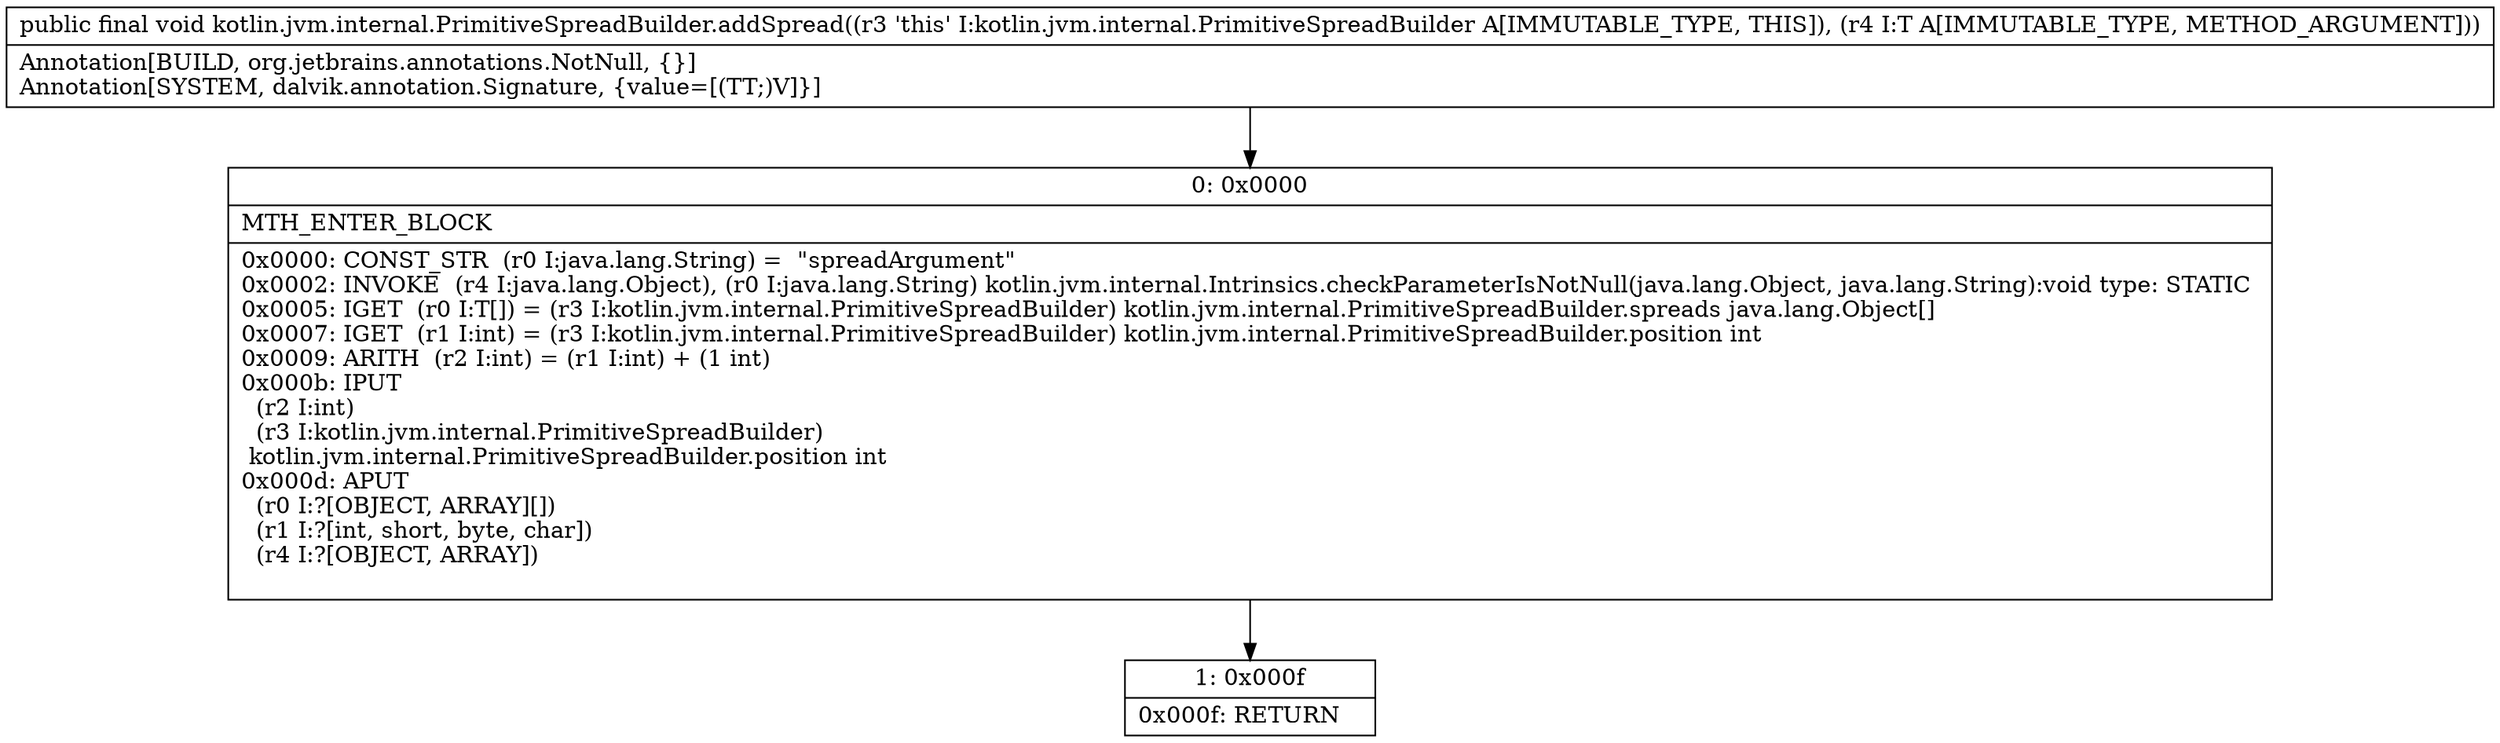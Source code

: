 digraph "CFG forkotlin.jvm.internal.PrimitiveSpreadBuilder.addSpread(Ljava\/lang\/Object;)V" {
Node_0 [shape=record,label="{0\:\ 0x0000|MTH_ENTER_BLOCK\l|0x0000: CONST_STR  (r0 I:java.lang.String) =  \"spreadArgument\" \l0x0002: INVOKE  (r4 I:java.lang.Object), (r0 I:java.lang.String) kotlin.jvm.internal.Intrinsics.checkParameterIsNotNull(java.lang.Object, java.lang.String):void type: STATIC \l0x0005: IGET  (r0 I:T[]) = (r3 I:kotlin.jvm.internal.PrimitiveSpreadBuilder) kotlin.jvm.internal.PrimitiveSpreadBuilder.spreads java.lang.Object[] \l0x0007: IGET  (r1 I:int) = (r3 I:kotlin.jvm.internal.PrimitiveSpreadBuilder) kotlin.jvm.internal.PrimitiveSpreadBuilder.position int \l0x0009: ARITH  (r2 I:int) = (r1 I:int) + (1 int) \l0x000b: IPUT  \l  (r2 I:int)\l  (r3 I:kotlin.jvm.internal.PrimitiveSpreadBuilder)\l kotlin.jvm.internal.PrimitiveSpreadBuilder.position int \l0x000d: APUT  \l  (r0 I:?[OBJECT, ARRAY][])\l  (r1 I:?[int, short, byte, char])\l  (r4 I:?[OBJECT, ARRAY])\l \l}"];
Node_1 [shape=record,label="{1\:\ 0x000f|0x000f: RETURN   \l}"];
MethodNode[shape=record,label="{public final void kotlin.jvm.internal.PrimitiveSpreadBuilder.addSpread((r3 'this' I:kotlin.jvm.internal.PrimitiveSpreadBuilder A[IMMUTABLE_TYPE, THIS]), (r4 I:T A[IMMUTABLE_TYPE, METHOD_ARGUMENT]))  | Annotation[BUILD, org.jetbrains.annotations.NotNull, \{\}]\lAnnotation[SYSTEM, dalvik.annotation.Signature, \{value=[(TT;)V]\}]\l}"];
MethodNode -> Node_0;
Node_0 -> Node_1;
}

